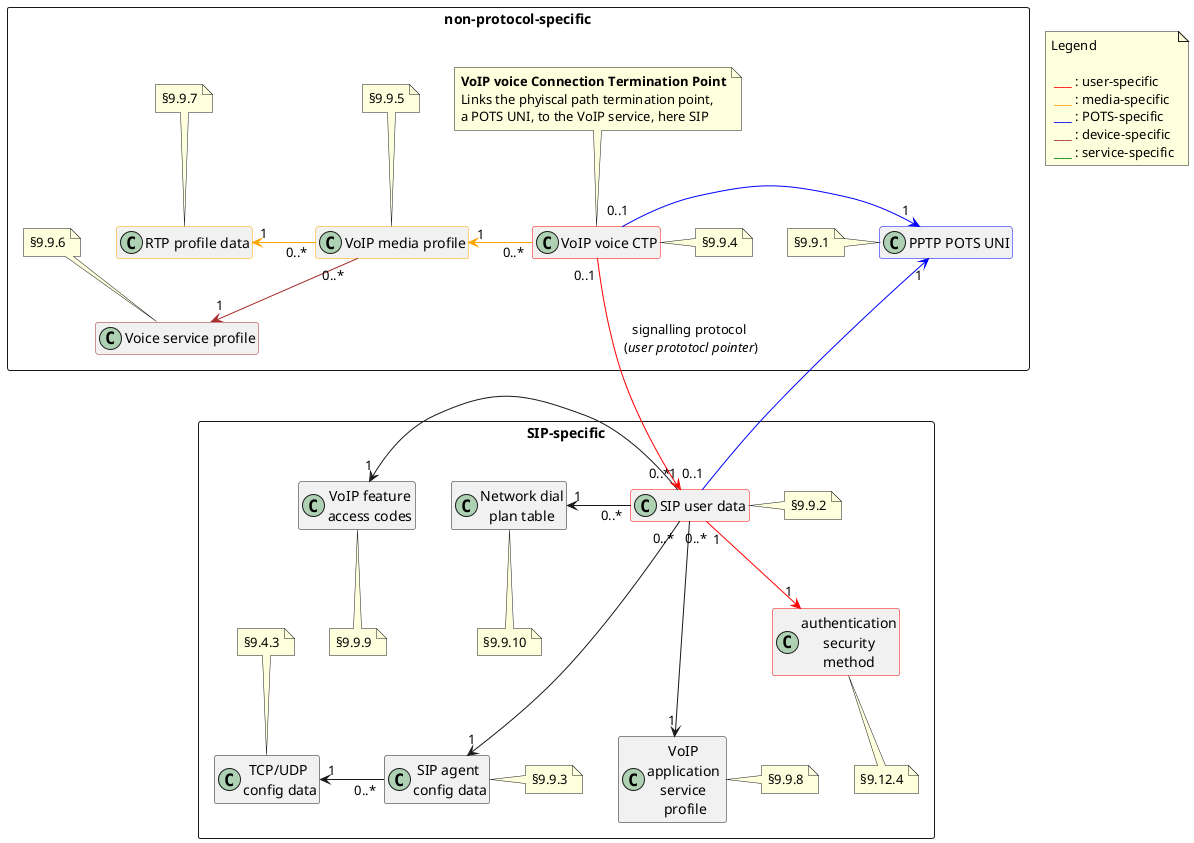 @startuml

' title G.988 OMCI managed SIP VoIP (Figure 8.2.8.3)
hide members

package "non-protocol-specific" as common <<Rectangle>> {
  note as c1
    **VoIP voice Connection Termination Point**
    Links the phyiscal path termination point,
    a POTS UNI, to the VoIP service, here SIP
  end note
  class "VoIP voice CTP" as ctp #line:red
  'note top : connection \ntermination \npoint
  note right of ctp : §9.9.4
  c1 .. ctp
  class "VoIP media profile" as voip_media #line:orange
  note top : §9.9.5

  class "RTP profile data" as rtp #line:orange
  note top : §9.9.7
  class "Voice service profile" as vsp #line:brown
  note top : §9.9.6

  class "PPTP POTS UNI" as pots #line:blue
  ' note left of pots : physical \npath \ntermination \npoint
  note left : §9.9.1

  ctp "0..1" -right-> "1" pots #blue
  ctp "0..*" -left> "1" voip_media #orange : \t

  voip_media "0..*" -left> "1" rtp #orange : \t
  voip_media "0..*" --> "1" vsp #brown
}

package "SIP-specific" as sip_voip <<Rectangle>> {
  class "SIP user data" as sip_ud #line:red
  note right : §9.9.2

  class "SIP agent \nconfig data" as sip_agent
  note right : §9.9.3

  class "Network dial\nplan table" as dial
  note bottom : §9.9.10
  class "VoIP feature\naccess codes" as access
  note bottom : §9.9.9
  class "authentication\nsecurity\nmethod" as auth #line:red
  note bottom : §9.12.4

  class "VoIP \napplication \nservice \nprofile" as voip_appl
  note right : §9.9.8


  class "TCP/UDP \nconfig data" as transport

  sip_ud "0..*" ---> "1" sip_agent

  sip_ud "0..*" -left-> "1" dial : \t
  sip_ud "0..*" -left-> "1" access : \t
  sip_ud "1" --> "1" auth #red : \t

  sip_ud "0..*" ---> "1" voip_appl : \t

  sip_agent "0..*" -left> "1" transport : \t
  note top  : §9.4.3
}
note as N1
  Legend

  <color:red> ___</color> : user-specific
  <color:orange> ___</color> : media-specific
  <color:blue> ___</color> : POTS-specific
  <color:brown> ___</color> : device-specific
  <color:green> ___</color> : service-specific
end note

ctp "0..1" ---> "1" sip_ud #red : signalling protocol \n(//user prototocl pointer//)
sip_ud "0..1" -up-> "1" pots #blue

/'
legend
  Correspondance to the
  YANG data model

  <color:red> ___</color> : ~ 'sip-termination'
  <color:orange> ___</color> : ~ 'bbf-voip-media'
  <color:blue> ___</color> : ~ 'POTS-specific'
  <color:brown> ___</color> : ~ 'Mostly bbf-pots, some bbf-voip-media'
end legend
'/
@enduml